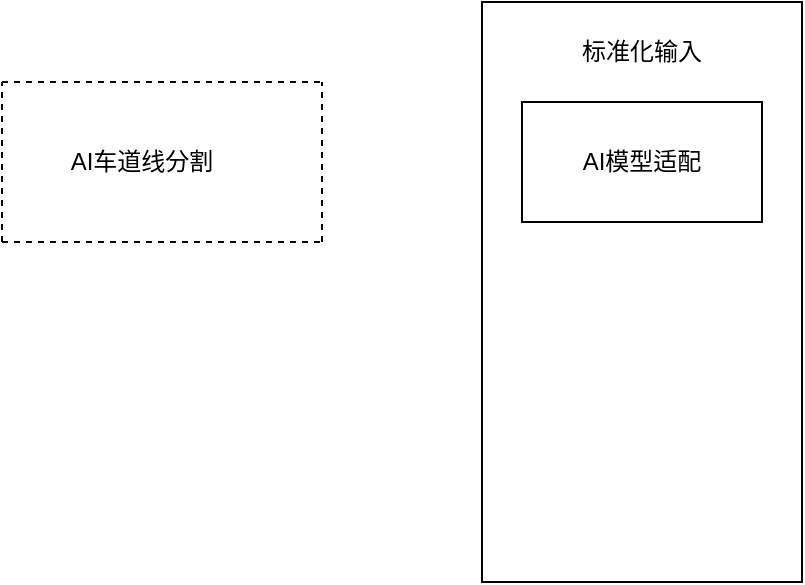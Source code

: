<mxfile version="16.2.1" type="github">
  <diagram id="SdjUZ_nZgxTXJaho-sEl" name="第 1 页">
    <mxGraphModel dx="989" dy="510" grid="1" gridSize="10" guides="1" tooltips="1" connect="1" arrows="1" fold="1" page="1" pageScale="1" pageWidth="827" pageHeight="1169" math="0" shadow="0">
      <root>
        <mxCell id="0" />
        <mxCell id="1" parent="0" />
        <mxCell id="R1_P9dPjUKiN731K27Q3-7" value="" style="group" vertex="1" connectable="0" parent="1">
          <mxGeometry x="80" y="120" width="160" height="80" as="geometry" />
        </mxCell>
        <mxCell id="R1_P9dPjUKiN731K27Q3-3" value="" style="endArrow=none;dashed=1;html=1;rounded=0;" edge="1" parent="R1_P9dPjUKiN731K27Q3-7">
          <mxGeometry width="50" height="50" relative="1" as="geometry">
            <mxPoint as="sourcePoint" />
            <mxPoint x="160" as="targetPoint" />
          </mxGeometry>
        </mxCell>
        <mxCell id="R1_P9dPjUKiN731K27Q3-4" value="" style="endArrow=none;dashed=1;html=1;rounded=0;" edge="1" parent="R1_P9dPjUKiN731K27Q3-7">
          <mxGeometry width="50" height="50" relative="1" as="geometry">
            <mxPoint y="80" as="sourcePoint" />
            <mxPoint x="160" y="80" as="targetPoint" />
          </mxGeometry>
        </mxCell>
        <mxCell id="R1_P9dPjUKiN731K27Q3-5" value="" style="endArrow=none;dashed=1;html=1;rounded=0;" edge="1" parent="R1_P9dPjUKiN731K27Q3-7">
          <mxGeometry width="50" height="50" relative="1" as="geometry">
            <mxPoint x="160" y="80" as="sourcePoint" />
            <mxPoint x="160" as="targetPoint" />
          </mxGeometry>
        </mxCell>
        <mxCell id="R1_P9dPjUKiN731K27Q3-6" value="" style="endArrow=none;dashed=1;html=1;rounded=0;" edge="1" parent="R1_P9dPjUKiN731K27Q3-7">
          <mxGeometry width="50" height="50" relative="1" as="geometry">
            <mxPoint y="80" as="sourcePoint" />
            <mxPoint as="targetPoint" />
          </mxGeometry>
        </mxCell>
        <mxCell id="R1_P9dPjUKiN731K27Q3-8" value="AI车道线分割" style="text;html=1;strokeColor=none;fillColor=none;align=center;verticalAlign=middle;whiteSpace=wrap;rounded=0;" vertex="1" parent="R1_P9dPjUKiN731K27Q3-7">
          <mxGeometry x="30" y="25" width="80" height="30" as="geometry" />
        </mxCell>
        <mxCell id="R1_P9dPjUKiN731K27Q3-9" value="" style="rounded=0;whiteSpace=wrap;html=1;" vertex="1" parent="1">
          <mxGeometry x="320" y="80" width="160" height="290" as="geometry" />
        </mxCell>
        <mxCell id="R1_P9dPjUKiN731K27Q3-10" value="标准化输入" style="text;html=1;strokeColor=none;fillColor=none;align=center;verticalAlign=middle;whiteSpace=wrap;rounded=0;" vertex="1" parent="1">
          <mxGeometry x="360" y="90" width="80" height="30" as="geometry" />
        </mxCell>
        <mxCell id="R1_P9dPjUKiN731K27Q3-12" value="AI模型适配" style="rounded=0;whiteSpace=wrap;html=1;" vertex="1" parent="1">
          <mxGeometry x="340" y="130" width="120" height="60" as="geometry" />
        </mxCell>
      </root>
    </mxGraphModel>
  </diagram>
</mxfile>

